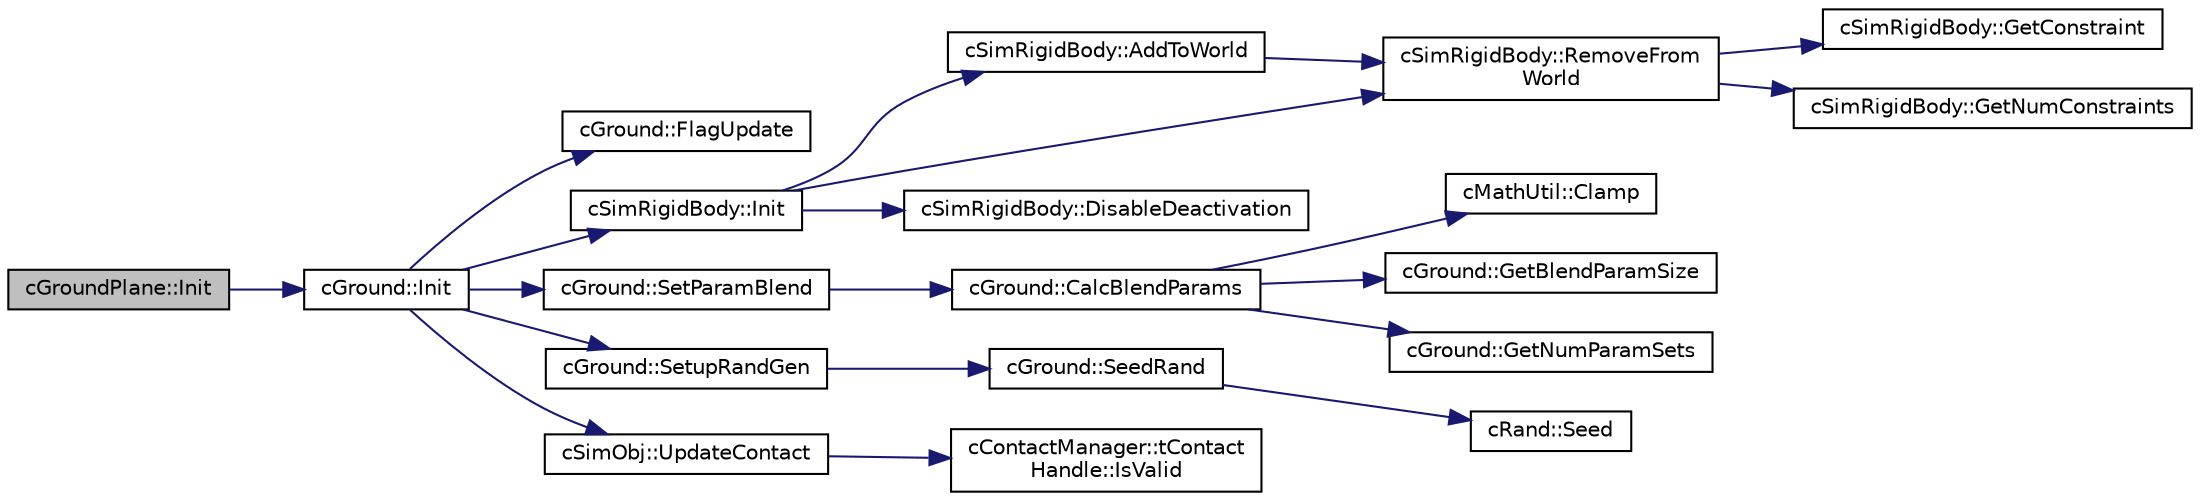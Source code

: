 digraph "cGroundPlane::Init"
{
 // LATEX_PDF_SIZE
  edge [fontname="Helvetica",fontsize="10",labelfontname="Helvetica",labelfontsize="10"];
  node [fontname="Helvetica",fontsize="10",shape=record];
  rankdir="LR";
  Node1 [label="cGroundPlane::Init",height=0.2,width=0.4,color="black", fillcolor="grey75", style="filled", fontcolor="black",tooltip=" "];
  Node1 -> Node2 [color="midnightblue",fontsize="10",style="solid",fontname="Helvetica"];
  Node2 [label="cGround::Init",height=0.2,width=0.4,color="black", fillcolor="white", style="filled",URL="$classc_ground.html#a8d912effea80bcf1746603bae54ded73",tooltip=" "];
  Node2 -> Node3 [color="midnightblue",fontsize="10",style="solid",fontname="Helvetica"];
  Node3 [label="cGround::FlagUpdate",height=0.2,width=0.4,color="black", fillcolor="white", style="filled",URL="$classc_ground.html#a313d6781fcc288e1aeb8c77faa6e86b1",tooltip=" "];
  Node2 -> Node4 [color="midnightblue",fontsize="10",style="solid",fontname="Helvetica"];
  Node4 [label="cSimRigidBody::Init",height=0.2,width=0.4,color="black", fillcolor="white", style="filled",URL="$classc_sim_rigid_body.html#a95980d6c8ead34d67b80ddd7ab5afba7",tooltip=" "];
  Node4 -> Node5 [color="midnightblue",fontsize="10",style="solid",fontname="Helvetica"];
  Node5 [label="cSimRigidBody::AddToWorld",height=0.2,width=0.4,color="black", fillcolor="white", style="filled",URL="$classc_sim_rigid_body.html#a565ea788322d2c90ab068f7f847d031c",tooltip=" "];
  Node5 -> Node6 [color="midnightblue",fontsize="10",style="solid",fontname="Helvetica"];
  Node6 [label="cSimRigidBody::RemoveFrom\lWorld",height=0.2,width=0.4,color="black", fillcolor="white", style="filled",URL="$classc_sim_rigid_body.html#a008cd6068cb655d2c5e041cd27f4dcdf",tooltip=" "];
  Node6 -> Node7 [color="midnightblue",fontsize="10",style="solid",fontname="Helvetica"];
  Node7 [label="cSimRigidBody::GetConstraint",height=0.2,width=0.4,color="black", fillcolor="white", style="filled",URL="$classc_sim_rigid_body.html#aebee1c84b878ee2d84d7413adcc24eb0",tooltip=" "];
  Node6 -> Node8 [color="midnightblue",fontsize="10",style="solid",fontname="Helvetica"];
  Node8 [label="cSimRigidBody::GetNumConstraints",height=0.2,width=0.4,color="black", fillcolor="white", style="filled",URL="$classc_sim_rigid_body.html#acaabab2e5a197cd1c7d962c46e82c43a",tooltip=" "];
  Node4 -> Node9 [color="midnightblue",fontsize="10",style="solid",fontname="Helvetica"];
  Node9 [label="cSimRigidBody::DisableDeactivation",height=0.2,width=0.4,color="black", fillcolor="white", style="filled",URL="$classc_sim_rigid_body.html#a9f97dbdd041635f56e07821bf78be597",tooltip=" "];
  Node4 -> Node6 [color="midnightblue",fontsize="10",style="solid",fontname="Helvetica"];
  Node2 -> Node10 [color="midnightblue",fontsize="10",style="solid",fontname="Helvetica"];
  Node10 [label="cGround::SetParamBlend",height=0.2,width=0.4,color="black", fillcolor="white", style="filled",URL="$classc_ground.html#a7a258e3aefa061a9d2a9026a74759815",tooltip=" "];
  Node10 -> Node11 [color="midnightblue",fontsize="10",style="solid",fontname="Helvetica"];
  Node11 [label="cGround::CalcBlendParams",height=0.2,width=0.4,color="black", fillcolor="white", style="filled",URL="$classc_ground.html#adfe73bc9ca345bc3a22e9e70b20a083b",tooltip=" "];
  Node11 -> Node12 [color="midnightblue",fontsize="10",style="solid",fontname="Helvetica"];
  Node12 [label="cMathUtil::Clamp",height=0.2,width=0.4,color="black", fillcolor="white", style="filled",URL="$classc_math_util.html#ac7702e2a05013616d11f03619d9b4f1e",tooltip=" "];
  Node11 -> Node13 [color="midnightblue",fontsize="10",style="solid",fontname="Helvetica"];
  Node13 [label="cGround::GetBlendParamSize",height=0.2,width=0.4,color="black", fillcolor="white", style="filled",URL="$classc_ground.html#a1b89c82bf1623df4fe514e78a257f231",tooltip=" "];
  Node11 -> Node14 [color="midnightblue",fontsize="10",style="solid",fontname="Helvetica"];
  Node14 [label="cGround::GetNumParamSets",height=0.2,width=0.4,color="black", fillcolor="white", style="filled",URL="$classc_ground.html#a0000dcb290a81acf22748e23f1a31b51",tooltip=" "];
  Node2 -> Node15 [color="midnightblue",fontsize="10",style="solid",fontname="Helvetica"];
  Node15 [label="cGround::SetupRandGen",height=0.2,width=0.4,color="black", fillcolor="white", style="filled",URL="$classc_ground.html#a8ae0a69c08f3b190cd6f65c4c7af4098",tooltip=" "];
  Node15 -> Node16 [color="midnightblue",fontsize="10",style="solid",fontname="Helvetica"];
  Node16 [label="cGround::SeedRand",height=0.2,width=0.4,color="black", fillcolor="white", style="filled",URL="$classc_ground.html#a9a50f898d1745907dacd9c07e068ab62",tooltip=" "];
  Node16 -> Node17 [color="midnightblue",fontsize="10",style="solid",fontname="Helvetica"];
  Node17 [label="cRand::Seed",height=0.2,width=0.4,color="black", fillcolor="white", style="filled",URL="$classc_rand.html#af63e3f8fcdc4796655dc6780b5a90b85",tooltip=" "];
  Node2 -> Node18 [color="midnightblue",fontsize="10",style="solid",fontname="Helvetica"];
  Node18 [label="cSimObj::UpdateContact",height=0.2,width=0.4,color="black", fillcolor="white", style="filled",URL="$classc_sim_obj.html#ac92c1f451c2167ae8d7204343265a0da",tooltip=" "];
  Node18 -> Node19 [color="midnightblue",fontsize="10",style="solid",fontname="Helvetica"];
  Node19 [label="cContactManager::tContact\lHandle::IsValid",height=0.2,width=0.4,color="black", fillcolor="white", style="filled",URL="$structc_contact_manager_1_1t_contact_handle.html#afd6ffbefcc75d7e8a81f509497f1f541",tooltip=" "];
}
